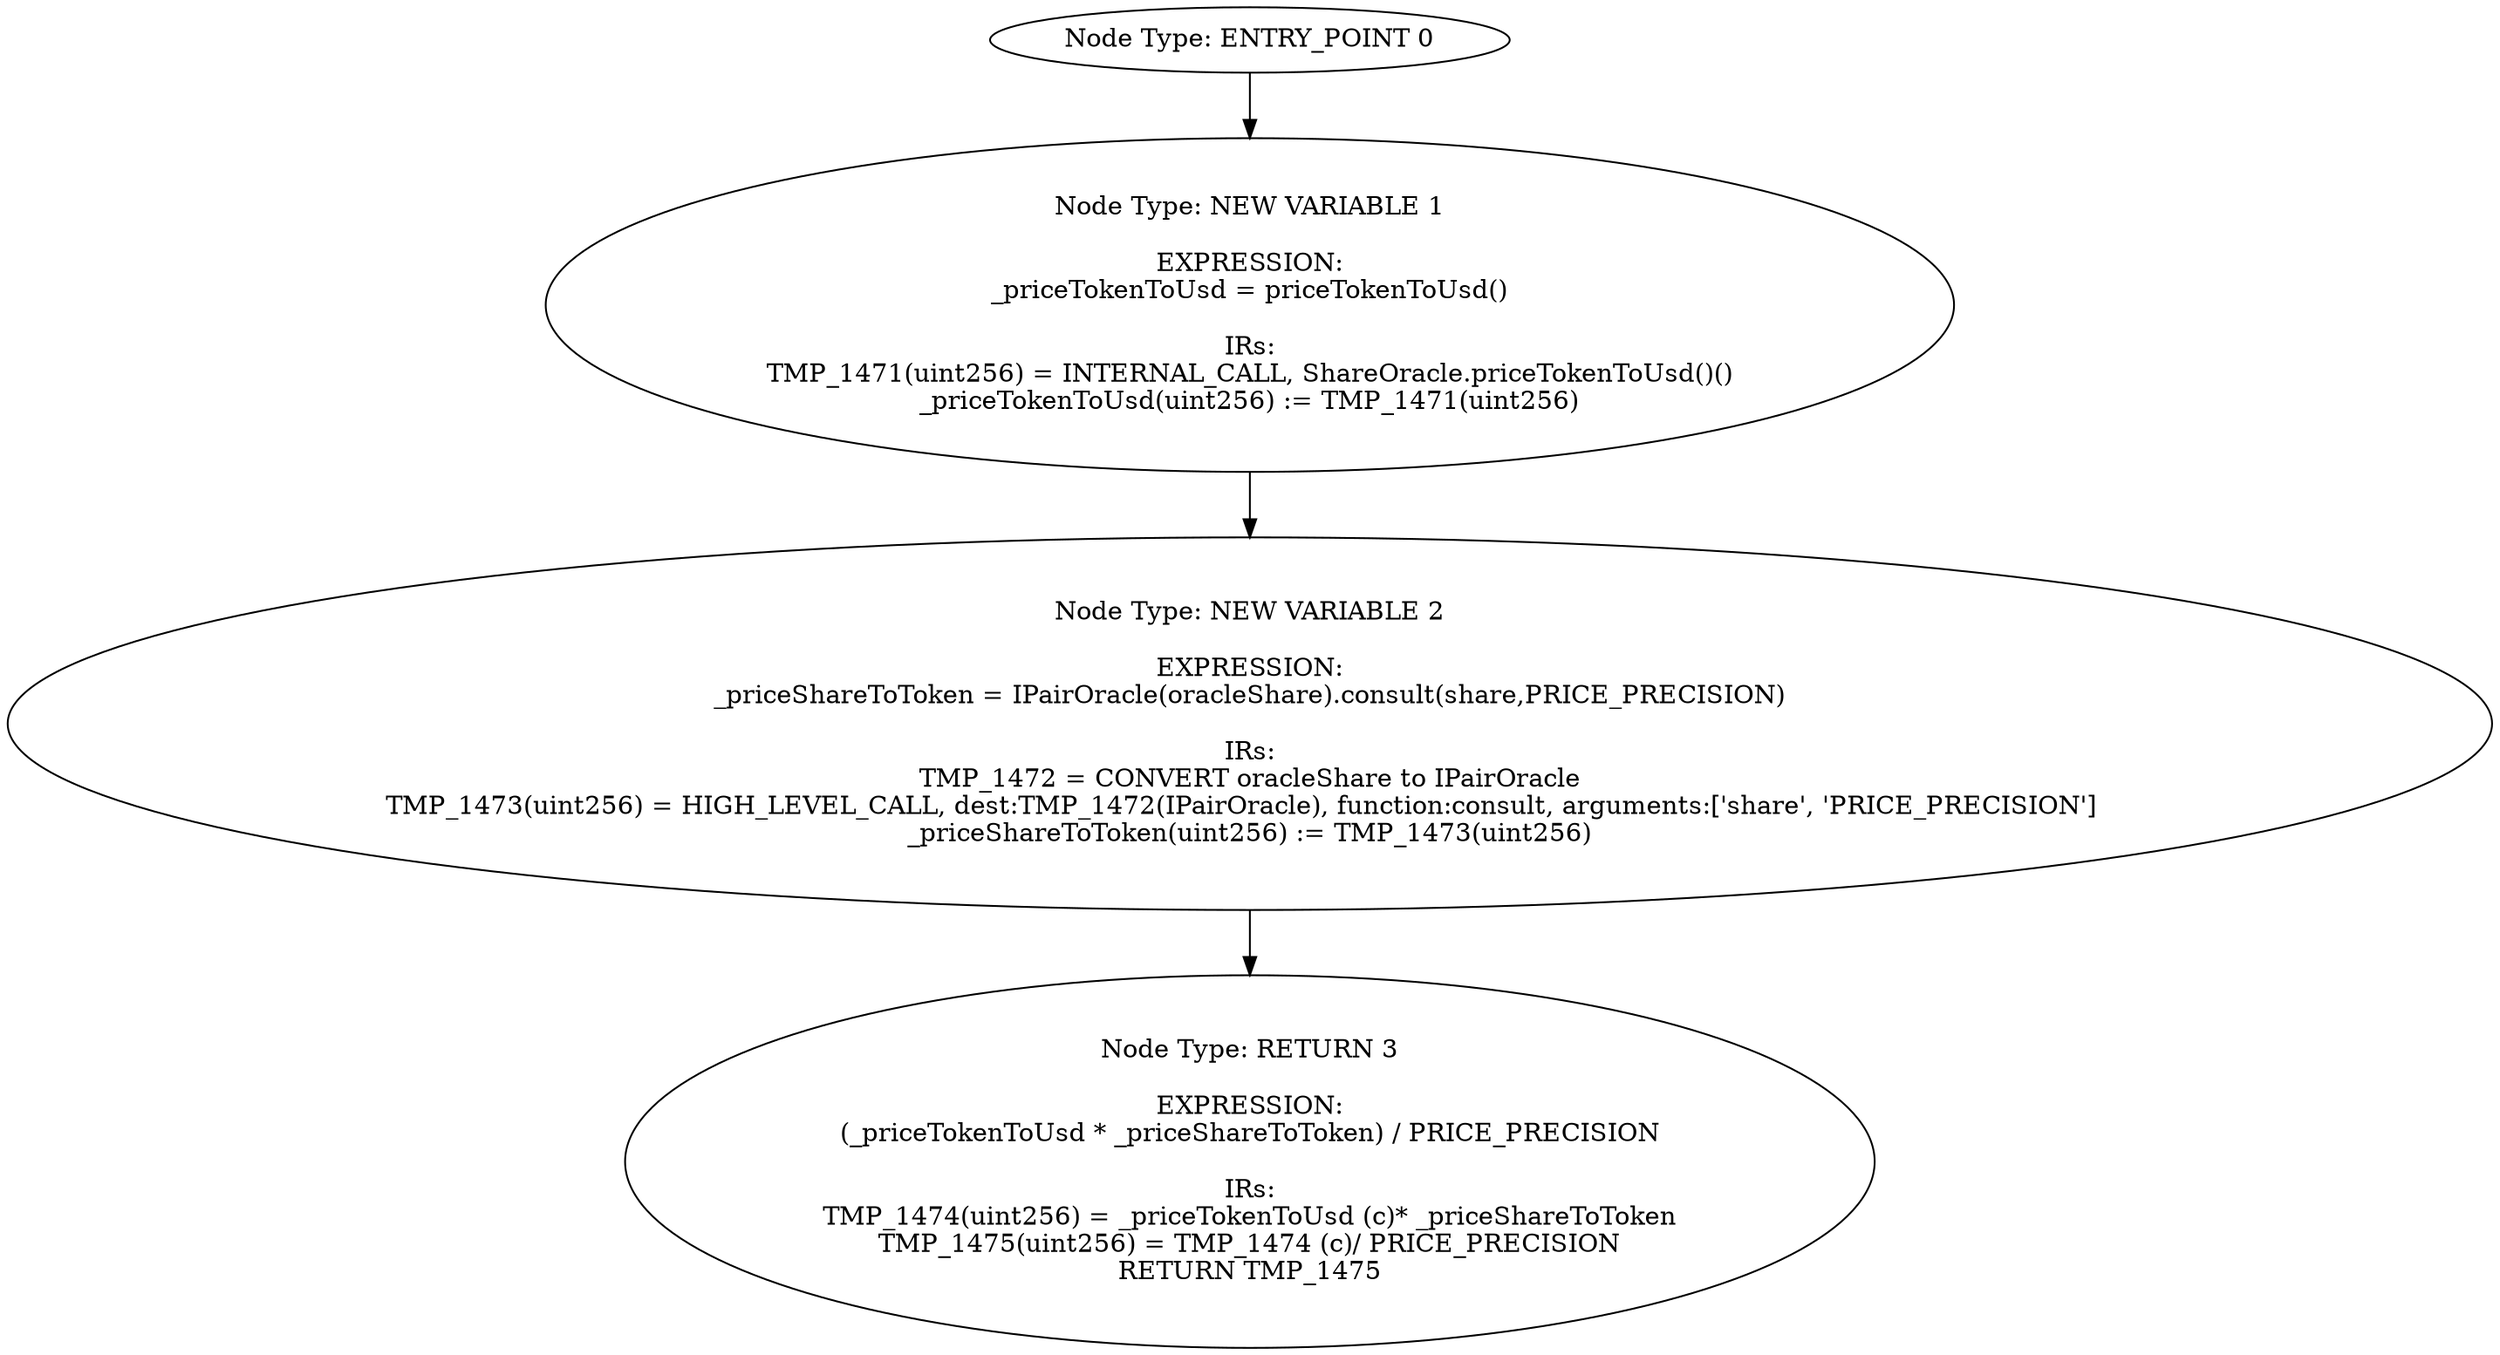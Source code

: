 digraph{
0[label="Node Type: ENTRY_POINT 0
"];
0->1;
1[label="Node Type: NEW VARIABLE 1

EXPRESSION:
_priceTokenToUsd = priceTokenToUsd()

IRs:
TMP_1471(uint256) = INTERNAL_CALL, ShareOracle.priceTokenToUsd()()
_priceTokenToUsd(uint256) := TMP_1471(uint256)"];
1->2;
2[label="Node Type: NEW VARIABLE 2

EXPRESSION:
_priceShareToToken = IPairOracle(oracleShare).consult(share,PRICE_PRECISION)

IRs:
TMP_1472 = CONVERT oracleShare to IPairOracle
TMP_1473(uint256) = HIGH_LEVEL_CALL, dest:TMP_1472(IPairOracle), function:consult, arguments:['share', 'PRICE_PRECISION']  
_priceShareToToken(uint256) := TMP_1473(uint256)"];
2->3;
3[label="Node Type: RETURN 3

EXPRESSION:
(_priceTokenToUsd * _priceShareToToken) / PRICE_PRECISION

IRs:
TMP_1474(uint256) = _priceTokenToUsd (c)* _priceShareToToken
TMP_1475(uint256) = TMP_1474 (c)/ PRICE_PRECISION
RETURN TMP_1475"];
}
